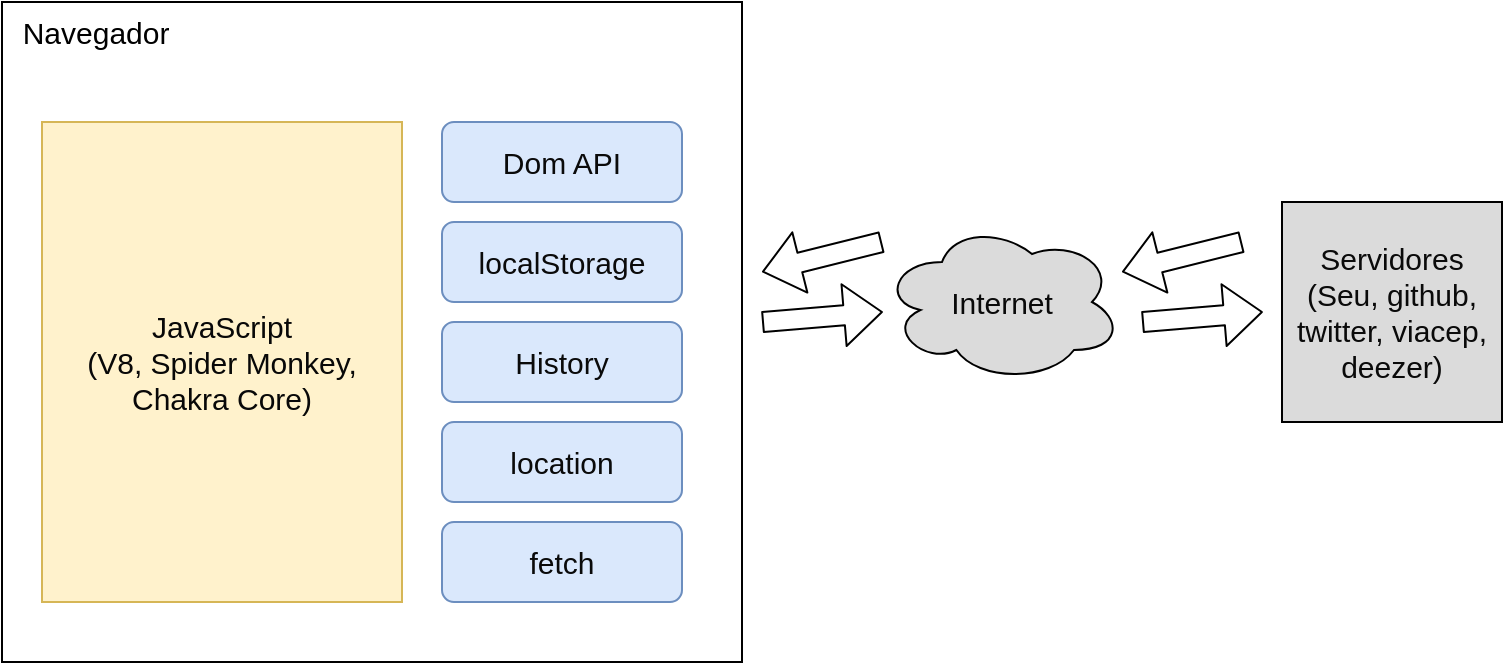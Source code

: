 <mxfile version="13.1.3">
    <diagram id="6hGFLwfOUW9BJ-s0fimq" name="Page-1">
        <mxGraphModel dx="523" dy="325" grid="1" gridSize="10" guides="1" tooltips="1" connect="1" arrows="1" fold="1" page="1" pageScale="1" pageWidth="827" pageHeight="1169" math="0" shadow="0">
            <root>
                <mxCell id="0"/>
                <mxCell id="1" parent="0"/>
                <mxCell id="3" value="&amp;nbsp; Navegador" style="rounded=0;whiteSpace=wrap;html=1;fontSize=15;align=left;verticalAlign=top;" vertex="1" parent="1">
                    <mxGeometry x="90" y="110" width="370" height="330" as="geometry"/>
                </mxCell>
                <mxCell id="4" value="JavaScript&lt;br style=&quot;font-size: 15px;&quot;&gt;(V8, Spider Monkey, Chakra Core)" style="rounded=0;whiteSpace=wrap;html=1;fontSize=15;spacing=2;spacingTop=0;horizontal=1;fillColor=#fff2cc;strokeColor=#d6b656;labelBackgroundColor=none;fontColor=#080808;" vertex="1" parent="1">
                    <mxGeometry x="110" y="170" width="180" height="240" as="geometry"/>
                </mxCell>
                <mxCell id="5" value="Dom API" style="rounded=1;whiteSpace=wrap;html=1;labelBackgroundColor=none;fillColor=#dae8fc;fontSize=15;align=center;strokeColor=#6c8ebf;fontColor=#0A0A0A;" vertex="1" parent="1">
                    <mxGeometry x="310" y="170" width="120" height="40" as="geometry"/>
                </mxCell>
                <mxCell id="6" value="localStorage" style="rounded=1;whiteSpace=wrap;html=1;labelBackgroundColor=none;fillColor=#dae8fc;fontSize=15;align=center;strokeColor=#6c8ebf;fontColor=#0A0A0A;" vertex="1" parent="1">
                    <mxGeometry x="310" y="220" width="120" height="40" as="geometry"/>
                </mxCell>
                <mxCell id="7" value="History" style="rounded=1;whiteSpace=wrap;html=1;labelBackgroundColor=none;fillColor=#dae8fc;fontSize=15;align=center;strokeColor=#6c8ebf;fontColor=#0A0A0A;" vertex="1" parent="1">
                    <mxGeometry x="310" y="270" width="120" height="40" as="geometry"/>
                </mxCell>
                <mxCell id="8" value="location" style="rounded=1;whiteSpace=wrap;html=1;labelBackgroundColor=none;fillColor=#dae8fc;fontSize=15;align=center;strokeColor=#6c8ebf;fontColor=#0A0A0A;" vertex="1" parent="1">
                    <mxGeometry x="310" y="320" width="120" height="40" as="geometry"/>
                </mxCell>
                <mxCell id="9" value="fetch" style="rounded=1;whiteSpace=wrap;html=1;labelBackgroundColor=none;fillColor=#dae8fc;fontSize=15;align=center;strokeColor=#6c8ebf;fontColor=#0A0A0A;" vertex="1" parent="1">
                    <mxGeometry x="310" y="370" width="120" height="40" as="geometry"/>
                </mxCell>
                <mxCell id="10" value="Internet" style="ellipse;shape=cloud;whiteSpace=wrap;html=1;labelBackgroundColor=none;fillColor=#DBDBDB;gradientColor=none;fontSize=15;fontColor=#0A0A0A;align=center;" vertex="1" parent="1">
                    <mxGeometry x="530" y="220" width="120" height="80" as="geometry"/>
                </mxCell>
                <mxCell id="11" value="Servidores&lt;br&gt;(Seu, github, twitter, viacep, deezer)" style="whiteSpace=wrap;html=1;aspect=fixed;labelBackgroundColor=none;fillColor=#DBDBDB;gradientColor=none;fontSize=15;fontColor=#0A0A0A;align=center;" vertex="1" parent="1">
                    <mxGeometry x="730" y="210" width="110" height="110" as="geometry"/>
                </mxCell>
                <mxCell id="12" value="" style="shape=flexArrow;endArrow=classic;html=1;fontSize=15;fontColor=#0A0A0A;" edge="1" parent="1" target="10">
                    <mxGeometry width="50" height="50" relative="1" as="geometry">
                        <mxPoint x="470" y="270" as="sourcePoint"/>
                        <mxPoint x="540" y="240" as="targetPoint"/>
                    </mxGeometry>
                </mxCell>
                <mxCell id="13" value="" style="shape=flexArrow;endArrow=classic;html=1;fontSize=15;fontColor=#0A0A0A;" edge="1" parent="1">
                    <mxGeometry width="50" height="50" relative="1" as="geometry">
                        <mxPoint x="660" y="270" as="sourcePoint"/>
                        <mxPoint x="720.463" y="264.961" as="targetPoint"/>
                    </mxGeometry>
                </mxCell>
                <mxCell id="14" value="" style="shape=flexArrow;endArrow=classic;html=1;fontSize=15;fontColor=#0A0A0A;" edge="1" parent="1">
                    <mxGeometry width="50" height="50" relative="1" as="geometry">
                        <mxPoint x="710" y="230" as="sourcePoint"/>
                        <mxPoint x="650.003" y="244.961" as="targetPoint"/>
                    </mxGeometry>
                </mxCell>
                <mxCell id="15" value="" style="shape=flexArrow;endArrow=classic;html=1;fontSize=15;fontColor=#0A0A0A;" edge="1" parent="1">
                    <mxGeometry width="50" height="50" relative="1" as="geometry">
                        <mxPoint x="530" y="230" as="sourcePoint"/>
                        <mxPoint x="470.003" y="244.961" as="targetPoint"/>
                    </mxGeometry>
                </mxCell>
            </root>
        </mxGraphModel>
    </diagram>
</mxfile>